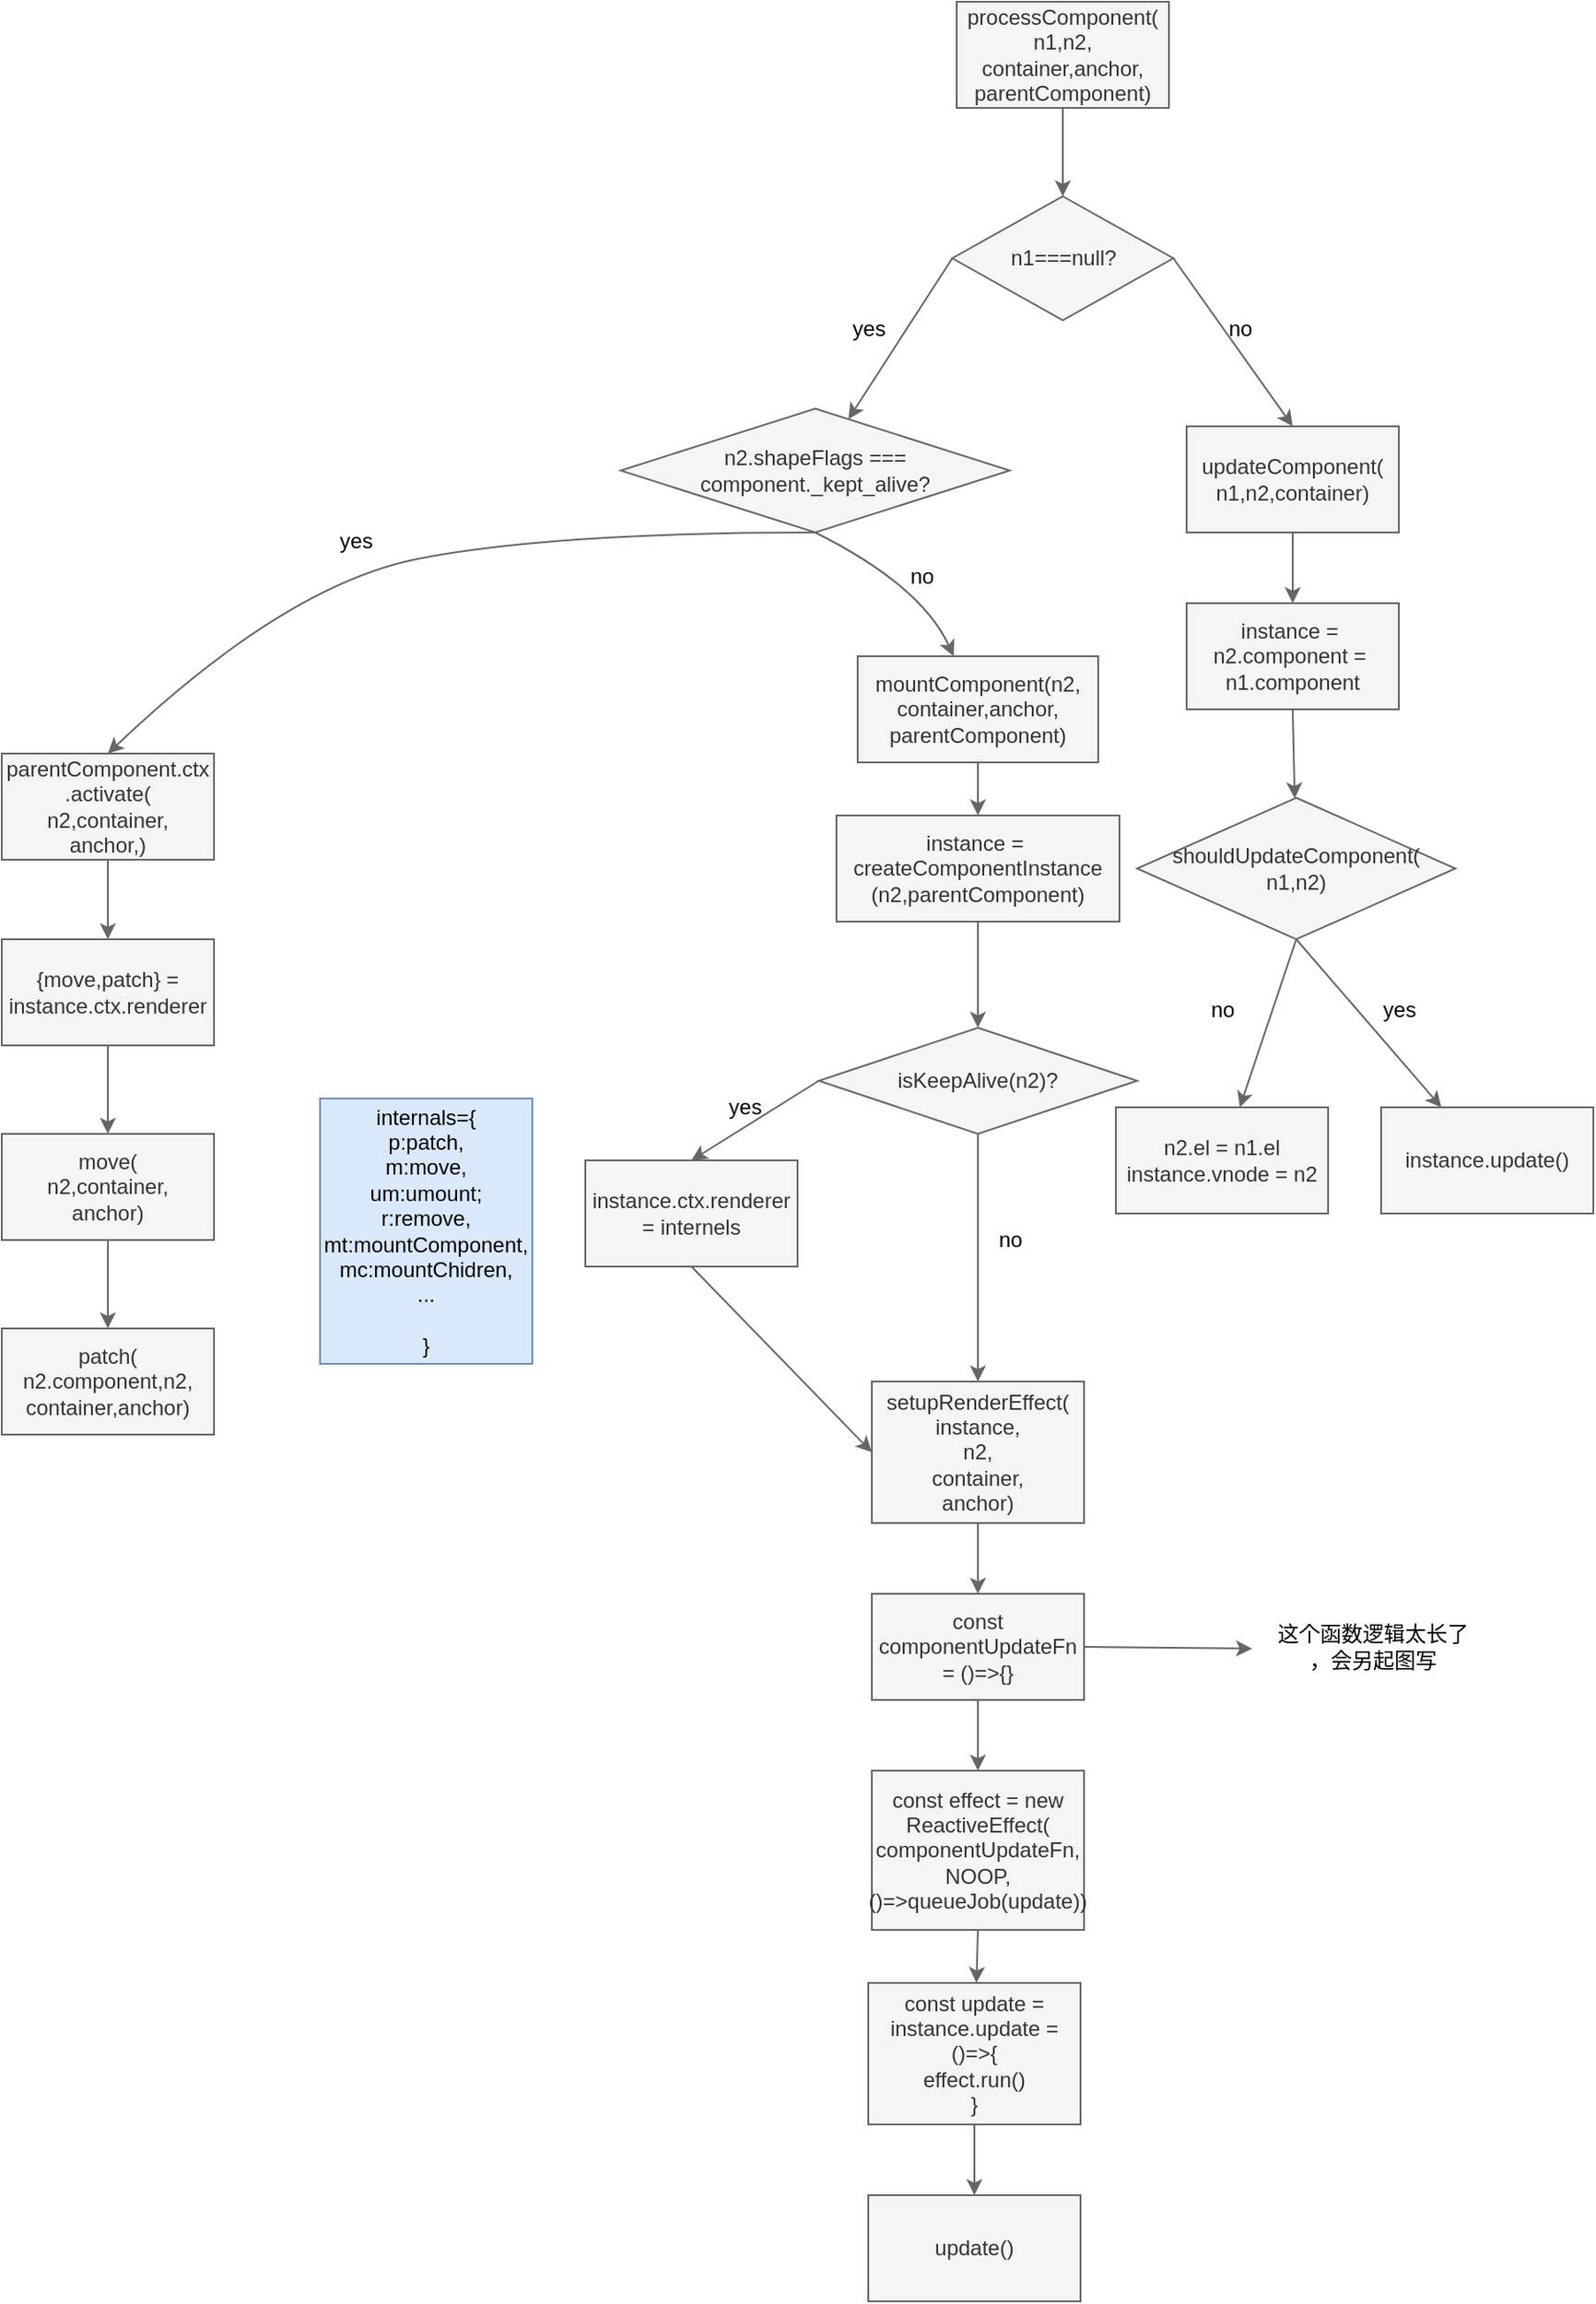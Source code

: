 <mxfile>
    <diagram id="YkKGp2KhkxzlV8gRHCX5" name="第 1 页">
        <mxGraphModel dx="1957" dy="779" grid="1" gridSize="10" guides="1" tooltips="1" connect="1" arrows="1" fold="1" page="1" pageScale="1" pageWidth="827" pageHeight="1169" background="#ffffff" math="0" shadow="0">
            <root>
                <mxCell id="0"/>
                <mxCell id="1" parent="0"/>
                <mxCell id="2" value="processComponent(&lt;br&gt;n1,n2,&lt;br&gt;container,anchor,&lt;br&gt;parentComponent)" style="rounded=0;whiteSpace=wrap;html=1;fillColor=#f5f5f5;fontColor=#333333;strokeColor=#666666;" vertex="1" parent="1">
                    <mxGeometry x="350" y="130" width="120" height="60" as="geometry"/>
                </mxCell>
                <mxCell id="3" value="" style="endArrow=classic;html=1;exitX=0.5;exitY=1;exitDx=0;exitDy=0;fillColor=#f5f5f5;strokeColor=#666666;entryX=0.5;entryY=0;entryDx=0;entryDy=0;" edge="1" parent="1" source="2" target="9">
                    <mxGeometry width="50" height="50" relative="1" as="geometry">
                        <mxPoint x="390" y="410" as="sourcePoint"/>
                        <mxPoint x="440" y="360" as="targetPoint"/>
                    </mxGeometry>
                </mxCell>
                <mxCell id="4" value="n2.shapeFlags === component._kept_alive?" style="rhombus;whiteSpace=wrap;html=1;fillColor=#f5f5f5;fontColor=#333333;strokeColor=#666666;" vertex="1" parent="1">
                    <mxGeometry x="160" y="360" width="220" height="70" as="geometry"/>
                </mxCell>
                <mxCell id="6" value="" style="curved=1;endArrow=classic;html=1;exitX=0.5;exitY=1;exitDx=0;exitDy=0;fillColor=#f5f5f5;strokeColor=#666666;entryX=0.5;entryY=0;entryDx=0;entryDy=0;" edge="1" parent="1" source="4" target="7">
                    <mxGeometry width="50" height="50" relative="1" as="geometry">
                        <mxPoint x="390" y="550" as="sourcePoint"/>
                        <mxPoint x="260" y="530" as="targetPoint"/>
                        <Array as="points">
                            <mxPoint x="120" y="430"/>
                            <mxPoint x="-30" y="460"/>
                        </Array>
                    </mxGeometry>
                </mxCell>
                <mxCell id="7" value="parentComponent.ctx&lt;br&gt;.activate(&lt;br&gt;n2,container,&lt;br&gt;anchor,)" style="rounded=0;whiteSpace=wrap;html=1;fillColor=#f5f5f5;fontColor=#333333;strokeColor=#666666;" vertex="1" parent="1">
                    <mxGeometry x="-190" y="555" width="120" height="60" as="geometry"/>
                </mxCell>
                <mxCell id="8" value="&lt;font color=&quot;#000000&quot;&gt;yes&lt;/font&gt;" style="text;html=1;align=center;verticalAlign=middle;resizable=0;points=[];autosize=1;strokeColor=none;fillColor=none;" vertex="1" parent="1">
                    <mxGeometry x="-10" y="420" width="40" height="30" as="geometry"/>
                </mxCell>
                <mxCell id="10" value="" style="edgeStyle=none;html=1;fontColor=#000000;fillColor=#f5f5f5;strokeColor=#666666;exitX=0;exitY=0.5;exitDx=0;exitDy=0;" edge="1" parent="1" source="9" target="4">
                    <mxGeometry relative="1" as="geometry"/>
                </mxCell>
                <mxCell id="9" value="n1===null?" style="rhombus;whiteSpace=wrap;html=1;fontColor=#333333;fillColor=#f5f5f5;strokeColor=#666666;" vertex="1" parent="1">
                    <mxGeometry x="347.5" y="240" width="125" height="70" as="geometry"/>
                </mxCell>
                <mxCell id="11" value="" style="endArrow=classic;html=1;fontColor=#000000;exitX=1;exitY=0.5;exitDx=0;exitDy=0;fillColor=#f5f5f5;strokeColor=#666666;entryX=0.5;entryY=0;entryDx=0;entryDy=0;" edge="1" parent="1" source="9" target="14">
                    <mxGeometry width="50" height="50" relative="1" as="geometry">
                        <mxPoint x="390" y="400" as="sourcePoint"/>
                        <mxPoint x="520" y="370" as="targetPoint"/>
                    </mxGeometry>
                </mxCell>
                <mxCell id="12" value="yes" style="text;html=1;align=center;verticalAlign=middle;resizable=0;points=[];autosize=1;strokeColor=none;fillColor=none;fontColor=#000000;" vertex="1" parent="1">
                    <mxGeometry x="280" y="300" width="40" height="30" as="geometry"/>
                </mxCell>
                <mxCell id="13" value="no" style="text;html=1;align=center;verticalAlign=middle;resizable=0;points=[];autosize=1;strokeColor=none;fillColor=none;fontColor=#000000;" vertex="1" parent="1">
                    <mxGeometry x="490" y="300" width="40" height="30" as="geometry"/>
                </mxCell>
                <mxCell id="14" value="updateComponent(&lt;br&gt;n1,n2,container)" style="rounded=0;whiteSpace=wrap;html=1;fontColor=#333333;fillColor=#f5f5f5;strokeColor=#666666;" vertex="1" parent="1">
                    <mxGeometry x="480" y="370" width="120" height="60" as="geometry"/>
                </mxCell>
                <mxCell id="15" value="" style="curved=1;endArrow=classic;html=1;fontColor=#000000;exitX=0.5;exitY=1;exitDx=0;exitDy=0;fillColor=#f5f5f5;strokeColor=#666666;" edge="1" parent="1" source="4" target="16">
                    <mxGeometry width="50" height="50" relative="1" as="geometry">
                        <mxPoint x="270" y="430" as="sourcePoint"/>
                        <mxPoint x="320" y="500" as="targetPoint"/>
                        <Array as="points">
                            <mxPoint x="330" y="460"/>
                        </Array>
                    </mxGeometry>
                </mxCell>
                <mxCell id="16" value="mountComponent(n2,&lt;br&gt;container,anchor,&lt;br&gt;parentComponent)" style="rounded=0;whiteSpace=wrap;html=1;fontColor=#333333;fillColor=#f5f5f5;strokeColor=#666666;" vertex="1" parent="1">
                    <mxGeometry x="294" y="500" width="136" height="60" as="geometry"/>
                </mxCell>
                <mxCell id="17" value="no" style="text;html=1;align=center;verticalAlign=middle;resizable=0;points=[];autosize=1;strokeColor=none;fillColor=none;fontColor=#000000;" vertex="1" parent="1">
                    <mxGeometry x="310" y="440" width="40" height="30" as="geometry"/>
                </mxCell>
                <mxCell id="21" value="" style="endArrow=classic;html=1;fontColor=#000000;exitX=0.5;exitY=1;exitDx=0;exitDy=0;fillColor=#f5f5f5;strokeColor=#666666;" edge="1" parent="1" source="16" target="22">
                    <mxGeometry width="50" height="50" relative="1" as="geometry">
                        <mxPoint x="390" y="480" as="sourcePoint"/>
                        <mxPoint x="360" y="610" as="targetPoint"/>
                    </mxGeometry>
                </mxCell>
                <mxCell id="22" value="instance =&amp;nbsp;&lt;br&gt;createComponentInstance&lt;br&gt;(n2,parentComponent)" style="rounded=0;whiteSpace=wrap;html=1;fontColor=#333333;fillColor=#f5f5f5;strokeColor=#666666;" vertex="1" parent="1">
                    <mxGeometry x="282" y="590" width="160" height="60" as="geometry"/>
                </mxCell>
                <mxCell id="24" value="" style="endArrow=classic;html=1;fontColor=#000000;exitX=0.5;exitY=1;exitDx=0;exitDy=0;fillColor=#f5f5f5;strokeColor=#666666;entryX=0.5;entryY=0;entryDx=0;entryDy=0;" edge="1" parent="1" source="22" target="28">
                    <mxGeometry width="50" height="50" relative="1" as="geometry">
                        <mxPoint x="390" y="470" as="sourcePoint"/>
                        <mxPoint x="362" y="710" as="targetPoint"/>
                    </mxGeometry>
                </mxCell>
                <mxCell id="25" value="setupRenderEffect(&lt;br&gt;instance,&lt;br&gt;n2,&lt;br&gt;container,&lt;br&gt;anchor)" style="rounded=0;whiteSpace=wrap;html=1;fontColor=#333333;fillColor=#f5f5f5;strokeColor=#666666;" vertex="1" parent="1">
                    <mxGeometry x="302" y="910" width="120" height="80" as="geometry"/>
                </mxCell>
                <mxCell id="27" value="" style="edgeStyle=none;html=1;fontColor=#000000;fillColor=#f5f5f5;strokeColor=#666666;exitX=0.5;exitY=1;exitDx=0;exitDy=0;" edge="1" parent="1" source="28" target="25">
                    <mxGeometry relative="1" as="geometry">
                        <mxPoint x="362" y="770" as="sourcePoint"/>
                    </mxGeometry>
                </mxCell>
                <mxCell id="28" value="isKeepAlive(n2)?" style="rhombus;whiteSpace=wrap;html=1;fontColor=#333333;fillColor=#f5f5f5;strokeColor=#666666;" vertex="1" parent="1">
                    <mxGeometry x="272" y="710" width="180" height="60" as="geometry"/>
                </mxCell>
                <mxCell id="29" value="no" style="text;html=1;align=center;verticalAlign=middle;resizable=0;points=[];autosize=1;strokeColor=none;fillColor=none;fontColor=#000000;" vertex="1" parent="1">
                    <mxGeometry x="360" y="815" width="40" height="30" as="geometry"/>
                </mxCell>
                <mxCell id="30" value="" style="endArrow=classic;html=1;fontColor=#000000;fillColor=#f5f5f5;strokeColor=#666666;exitX=0;exitY=0.5;exitDx=0;exitDy=0;entryX=0.5;entryY=0;entryDx=0;entryDy=0;" edge="1" parent="1" source="28" target="32">
                    <mxGeometry width="50" height="50" relative="1" as="geometry">
                        <mxPoint x="270" y="740" as="sourcePoint"/>
                        <mxPoint x="210" y="790" as="targetPoint"/>
                    </mxGeometry>
                </mxCell>
                <mxCell id="31" value="yes" style="text;html=1;align=center;verticalAlign=middle;resizable=0;points=[];autosize=1;strokeColor=none;fillColor=none;fontColor=#000000;" vertex="1" parent="1">
                    <mxGeometry x="210" y="740" width="40" height="30" as="geometry"/>
                </mxCell>
                <mxCell id="32" value="instance.ctx.renderer = internels" style="rounded=0;whiteSpace=wrap;html=1;fontColor=#333333;fillColor=#f5f5f5;strokeColor=#666666;" vertex="1" parent="1">
                    <mxGeometry x="140" y="785" width="120" height="60" as="geometry"/>
                </mxCell>
                <mxCell id="33" value="" style="endArrow=classic;html=1;fontColor=#000000;exitX=0.5;exitY=1;exitDx=0;exitDy=0;entryX=0;entryY=0.5;entryDx=0;entryDy=0;fillColor=#f5f5f5;strokeColor=#666666;" edge="1" parent="1" source="32" target="25">
                    <mxGeometry width="50" height="50" relative="1" as="geometry">
                        <mxPoint x="390" y="820" as="sourcePoint"/>
                        <mxPoint x="440" y="770" as="targetPoint"/>
                    </mxGeometry>
                </mxCell>
                <mxCell id="34" value="&lt;font color=&quot;#000000&quot;&gt;internals={&lt;br&gt;p:patch,&lt;br&gt;m:move,&lt;br&gt;um:umount;&lt;br&gt;r:remove,&lt;br&gt;mt:mountComponent,&lt;br&gt;mc:mountChidren,&lt;br&gt;...&lt;br&gt;&lt;br&gt;}&lt;/font&gt;" style="rounded=0;whiteSpace=wrap;html=1;fillColor=#dae8fc;strokeColor=#6c8ebf;" vertex="1" parent="1">
                    <mxGeometry x="-10" y="750" width="120" height="150" as="geometry"/>
                </mxCell>
                <mxCell id="36" value="" style="endArrow=classic;html=1;fontColor=#000000;exitX=0.5;exitY=1;exitDx=0;exitDy=0;fillColor=#f5f5f5;strokeColor=#666666;" edge="1" parent="1" source="14" target="37">
                    <mxGeometry width="50" height="50" relative="1" as="geometry">
                        <mxPoint x="170" y="560" as="sourcePoint"/>
                        <mxPoint x="540" y="500" as="targetPoint"/>
                    </mxGeometry>
                </mxCell>
                <mxCell id="37" value="instance =&amp;nbsp;&lt;br&gt;n2.component =&amp;nbsp;&lt;br&gt;n1.component" style="rounded=0;whiteSpace=wrap;html=1;fontColor=#333333;fillColor=#f5f5f5;strokeColor=#666666;" vertex="1" parent="1">
                    <mxGeometry x="480" y="470" width="120" height="60" as="geometry"/>
                </mxCell>
                <mxCell id="38" value="" style="endArrow=classic;html=1;fontColor=#000000;exitX=0.5;exitY=1;exitDx=0;exitDy=0;fillColor=#f5f5f5;strokeColor=#666666;" edge="1" parent="1" source="37" target="40">
                    <mxGeometry width="50" height="50" relative="1" as="geometry">
                        <mxPoint x="170" y="540" as="sourcePoint"/>
                        <mxPoint x="540" y="600" as="targetPoint"/>
                    </mxGeometry>
                </mxCell>
                <mxCell id="40" value="shouldUpdateComponent(&lt;br&gt;n1,n2)" style="rhombus;whiteSpace=wrap;html=1;fontColor=#333333;fillColor=#f5f5f5;strokeColor=#666666;" vertex="1" parent="1">
                    <mxGeometry x="452" y="580" width="180" height="80" as="geometry"/>
                </mxCell>
                <mxCell id="41" value="" style="endArrow=classic;html=1;fontColor=#000000;exitX=0.5;exitY=1;exitDx=0;exitDy=0;fillColor=#f5f5f5;strokeColor=#666666;" edge="1" parent="1" source="40" target="44">
                    <mxGeometry width="50" height="50" relative="1" as="geometry">
                        <mxPoint x="170" y="730" as="sourcePoint"/>
                        <mxPoint x="490" y="740" as="targetPoint"/>
                    </mxGeometry>
                </mxCell>
                <mxCell id="42" value="" style="endArrow=classic;html=1;fontColor=#000000;exitX=0.5;exitY=1;exitDx=0;exitDy=0;fillColor=#f5f5f5;strokeColor=#666666;" edge="1" parent="1" source="40" target="45">
                    <mxGeometry width="50" height="50" relative="1" as="geometry">
                        <mxPoint x="552" y="670" as="sourcePoint"/>
                        <mxPoint x="600" y="740" as="targetPoint"/>
                    </mxGeometry>
                </mxCell>
                <mxCell id="44" value="n2.el = n1.el&lt;br&gt;instance.vnode = n2" style="rounded=0;whiteSpace=wrap;html=1;fontColor=#333333;fillColor=#f5f5f5;strokeColor=#666666;" vertex="1" parent="1">
                    <mxGeometry x="440" y="755" width="120" height="60" as="geometry"/>
                </mxCell>
                <mxCell id="45" value="instance.update()" style="rounded=0;whiteSpace=wrap;html=1;fontColor=#333333;fillColor=#f5f5f5;strokeColor=#666666;" vertex="1" parent="1">
                    <mxGeometry x="590" y="755" width="120" height="60" as="geometry"/>
                </mxCell>
                <mxCell id="46" value="no" style="text;html=1;align=center;verticalAlign=middle;resizable=0;points=[];autosize=1;strokeColor=none;fillColor=none;fontColor=#000000;" vertex="1" parent="1">
                    <mxGeometry x="480" y="685" width="40" height="30" as="geometry"/>
                </mxCell>
                <mxCell id="47" value="yes" style="text;html=1;align=center;verticalAlign=middle;resizable=0;points=[];autosize=1;strokeColor=none;fillColor=none;fontColor=#000000;" vertex="1" parent="1">
                    <mxGeometry x="580" y="685" width="40" height="30" as="geometry"/>
                </mxCell>
                <mxCell id="48" value="" style="endArrow=classic;html=1;fontColor=#000000;exitX=0.5;exitY=1;exitDx=0;exitDy=0;fillColor=#f5f5f5;strokeColor=#666666;" edge="1" parent="1" source="25" target="49">
                    <mxGeometry width="50" height="50" relative="1" as="geometry">
                        <mxPoint x="180" y="1020" as="sourcePoint"/>
                        <mxPoint x="360" y="1030" as="targetPoint"/>
                    </mxGeometry>
                </mxCell>
                <mxCell id="49" value="const componentUpdateFn = ()=&amp;gt;{}" style="rounded=0;whiteSpace=wrap;html=1;fontColor=#333333;fillColor=#f5f5f5;strokeColor=#666666;" vertex="1" parent="1">
                    <mxGeometry x="302" y="1030" width="120" height="60" as="geometry"/>
                </mxCell>
                <mxCell id="50" value="" style="endArrow=classic;html=1;fontColor=#000000;exitX=1;exitY=0.5;exitDx=0;exitDy=0;fillColor=#f5f5f5;strokeColor=#666666;entryX=-0.023;entryY=0.525;entryDx=0;entryDy=0;entryPerimeter=0;" edge="1" parent="1" source="49" target="51">
                    <mxGeometry width="50" height="50" relative="1" as="geometry">
                        <mxPoint x="180" y="910" as="sourcePoint"/>
                        <mxPoint x="520" y="1060" as="targetPoint"/>
                    </mxGeometry>
                </mxCell>
                <mxCell id="51" value="这个函数逻辑太长了&lt;br&gt;，会另起图写" style="text;html=1;align=center;verticalAlign=middle;resizable=0;points=[];autosize=1;strokeColor=none;fillColor=none;fontColor=#000000;" vertex="1" parent="1">
                    <mxGeometry x="520" y="1040" width="130" height="40" as="geometry"/>
                </mxCell>
                <mxCell id="52" value="" style="endArrow=classic;html=1;fontColor=#000000;exitX=0.5;exitY=1;exitDx=0;exitDy=0;fillColor=#f5f5f5;strokeColor=#666666;" edge="1" parent="1" source="49" target="53">
                    <mxGeometry width="50" height="50" relative="1" as="geometry">
                        <mxPoint x="180" y="1200" as="sourcePoint"/>
                        <mxPoint x="360" y="1140" as="targetPoint"/>
                    </mxGeometry>
                </mxCell>
                <mxCell id="53" value="const effect = new ReactiveEffect(&lt;br&gt;componentUpdateFn,&lt;br&gt;NOOP,&lt;br&gt;()=&amp;gt;queueJob(update))" style="rounded=0;whiteSpace=wrap;html=1;fontColor=#333333;fillColor=#f5f5f5;strokeColor=#666666;" vertex="1" parent="1">
                    <mxGeometry x="302" y="1130" width="120" height="90" as="geometry"/>
                </mxCell>
                <mxCell id="54" value="" style="endArrow=classic;html=1;fontColor=#000000;exitX=0.5;exitY=1;exitDx=0;exitDy=0;fillColor=#f5f5f5;strokeColor=#666666;" edge="1" parent="1" source="53" target="55">
                    <mxGeometry width="50" height="50" relative="1" as="geometry">
                        <mxPoint x="180" y="1170" as="sourcePoint"/>
                        <mxPoint x="360" y="1280" as="targetPoint"/>
                    </mxGeometry>
                </mxCell>
                <mxCell id="55" value="const update = instance.update = ()=&amp;gt;{&lt;br&gt;effect.run()&lt;br&gt;}" style="rounded=0;whiteSpace=wrap;html=1;fontColor=#333333;fillColor=#f5f5f5;strokeColor=#666666;" vertex="1" parent="1">
                    <mxGeometry x="300" y="1250" width="120" height="80" as="geometry"/>
                </mxCell>
                <mxCell id="56" value="" style="endArrow=classic;html=1;fontColor=#000000;exitX=0.5;exitY=1;exitDx=0;exitDy=0;fillColor=#f5f5f5;strokeColor=#666666;" edge="1" parent="1" source="55" target="57">
                    <mxGeometry width="50" height="50" relative="1" as="geometry">
                        <mxPoint x="180" y="1340" as="sourcePoint"/>
                        <mxPoint x="360" y="1400" as="targetPoint"/>
                    </mxGeometry>
                </mxCell>
                <mxCell id="57" value="update()" style="rounded=0;whiteSpace=wrap;html=1;fontColor=#333333;fillColor=#f5f5f5;strokeColor=#666666;" vertex="1" parent="1">
                    <mxGeometry x="300" y="1370" width="120" height="60" as="geometry"/>
                </mxCell>
                <mxCell id="58" value="" style="endArrow=classic;html=1;fontColor=#000000;exitX=0.5;exitY=1;exitDx=0;exitDy=0;fillColor=#f5f5f5;strokeColor=#666666;" edge="1" parent="1" source="7" target="59">
                    <mxGeometry width="50" height="50" relative="1" as="geometry">
                        <mxPoint x="180" y="640" as="sourcePoint"/>
                        <mxPoint x="-130" y="690" as="targetPoint"/>
                    </mxGeometry>
                </mxCell>
                <mxCell id="59" value="{move,patch} = instance.ctx.renderer" style="rounded=0;whiteSpace=wrap;html=1;fontColor=#333333;fillColor=#f5f5f5;strokeColor=#666666;" vertex="1" parent="1">
                    <mxGeometry x="-190" y="660" width="120" height="60" as="geometry"/>
                </mxCell>
                <mxCell id="60" value="" style="endArrow=classic;html=1;fontColor=#000000;exitX=0.5;exitY=1;exitDx=0;exitDy=0;fillColor=#f5f5f5;strokeColor=#666666;" edge="1" parent="1" source="59" target="61">
                    <mxGeometry width="50" height="50" relative="1" as="geometry">
                        <mxPoint x="180" y="830" as="sourcePoint"/>
                        <mxPoint x="-130" y="800" as="targetPoint"/>
                    </mxGeometry>
                </mxCell>
                <mxCell id="61" value="move(&lt;br&gt;n2,container,&lt;br&gt;anchor)" style="rounded=0;whiteSpace=wrap;html=1;fontColor=#333333;fillColor=#f5f5f5;strokeColor=#666666;" vertex="1" parent="1">
                    <mxGeometry x="-190" y="770" width="120" height="60" as="geometry"/>
                </mxCell>
                <mxCell id="62" value="" style="endArrow=classic;html=1;fontColor=#000000;exitX=0.5;exitY=1;exitDx=0;exitDy=0;fillColor=#f5f5f5;strokeColor=#666666;" edge="1" parent="1" source="61" target="64">
                    <mxGeometry width="50" height="50" relative="1" as="geometry">
                        <mxPoint x="180" y="800" as="sourcePoint"/>
                        <mxPoint x="-130" y="890" as="targetPoint"/>
                    </mxGeometry>
                </mxCell>
                <mxCell id="64" value="patch(&lt;br&gt;n2.component,n2,&lt;br&gt;container,anchor)" style="rounded=0;whiteSpace=wrap;html=1;fontColor=#333333;fillColor=#f5f5f5;strokeColor=#666666;" vertex="1" parent="1">
                    <mxGeometry x="-190" y="880" width="120" height="60" as="geometry"/>
                </mxCell>
            </root>
        </mxGraphModel>
    </diagram>
</mxfile>